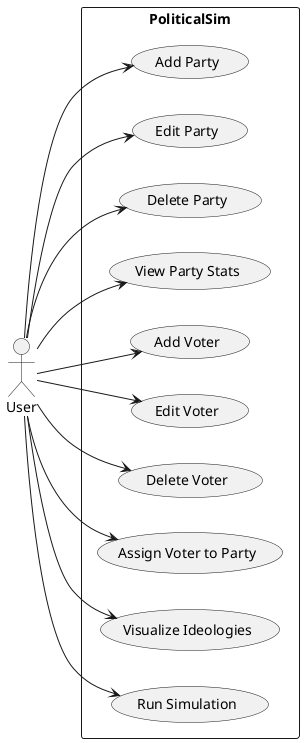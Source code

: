 @startuml
left to right direction
actor User

rectangle PoliticalSim {
    usecase "Add Party" as UC1
    usecase "Edit Party" as UC2
    usecase "Delete Party" as UC3
    usecase "View Party Stats" as UC4
    usecase "Add Voter" as UC5
    usecase "Edit Voter" as UC6
    usecase "Delete Voter" as UC7
    usecase "Assign Voter to Party" as UC8
    usecase "Visualize Ideologies" as UC9
    usecase "Run Simulation" as UC10
}

User --> UC1
User --> UC2
User --> UC3
User --> UC4
User --> UC5
User --> UC6
User --> UC7
User --> UC8
User --> UC9
User --> UC10

@enduml

